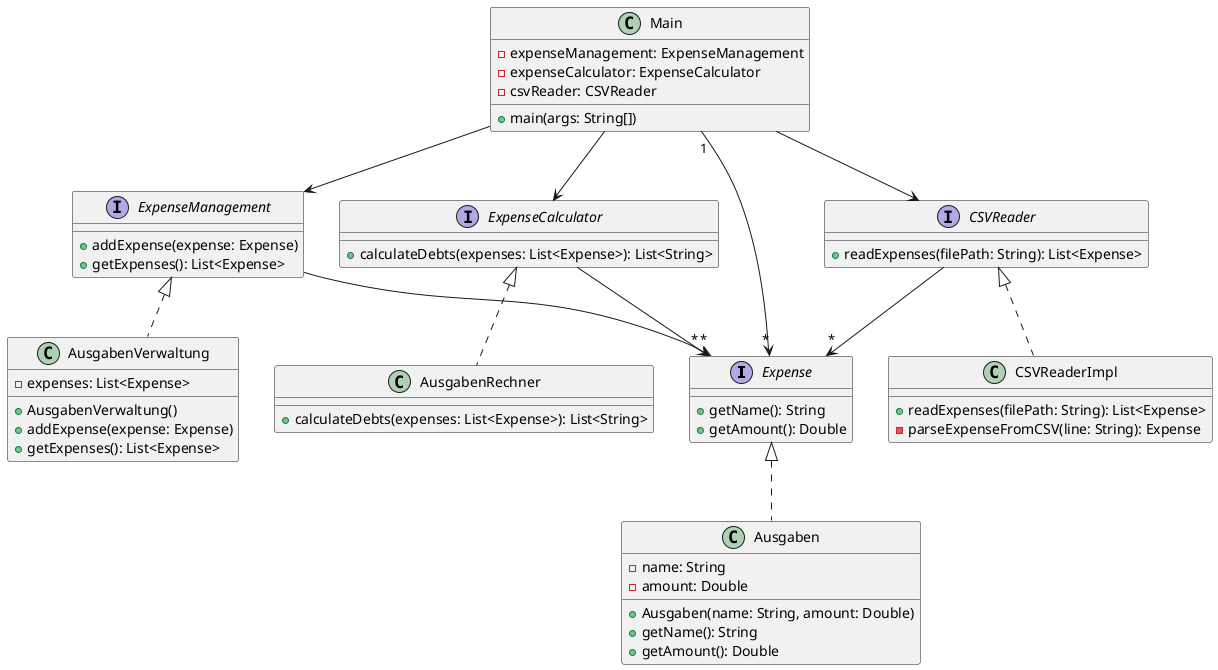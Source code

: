 @startuml
interface Expense {
  + getName(): String
  + getAmount(): Double
}

class Ausgaben implements Expense {
  - name: String
  - amount: Double
  + Ausgaben(name: String, amount: Double)
  + getName(): String
  + getAmount(): Double
}

interface ExpenseManagement {
  + addExpense(expense: Expense)
  + getExpenses(): List<Expense>
}

class AusgabenVerwaltung implements ExpenseManagement {
  - expenses: List<Expense>
  + AusgabenVerwaltung()
  + addExpense(expense: Expense)
  + getExpenses(): List<Expense>
}

interface ExpenseCalculator {
  + calculateDebts(expenses: List<Expense>): List<String>
}

class AusgabenRechner implements ExpenseCalculator {
  + calculateDebts(expenses: List<Expense>): List<String>
}

interface CSVReader {
  + readExpenses(filePath: String): List<Expense>
}

class CSVReaderImpl implements CSVReader {
  + readExpenses(filePath: String): List<Expense>
  - parseExpenseFromCSV(line: String): Expense
}

class Main {
  - expenseManagement: ExpenseManagement
  - expenseCalculator: ExpenseCalculator
  - csvReader: CSVReader
  + main(args: String[])
}

Main --> ExpenseManagement
Main --> ExpenseCalculator
Main --> CSVReader
Main "1" --> "*" Expense
CSVReader --> "*" Expense
ExpenseManagement --> "*" Expense
ExpenseCalculator --> "*" Expense

@enduml
